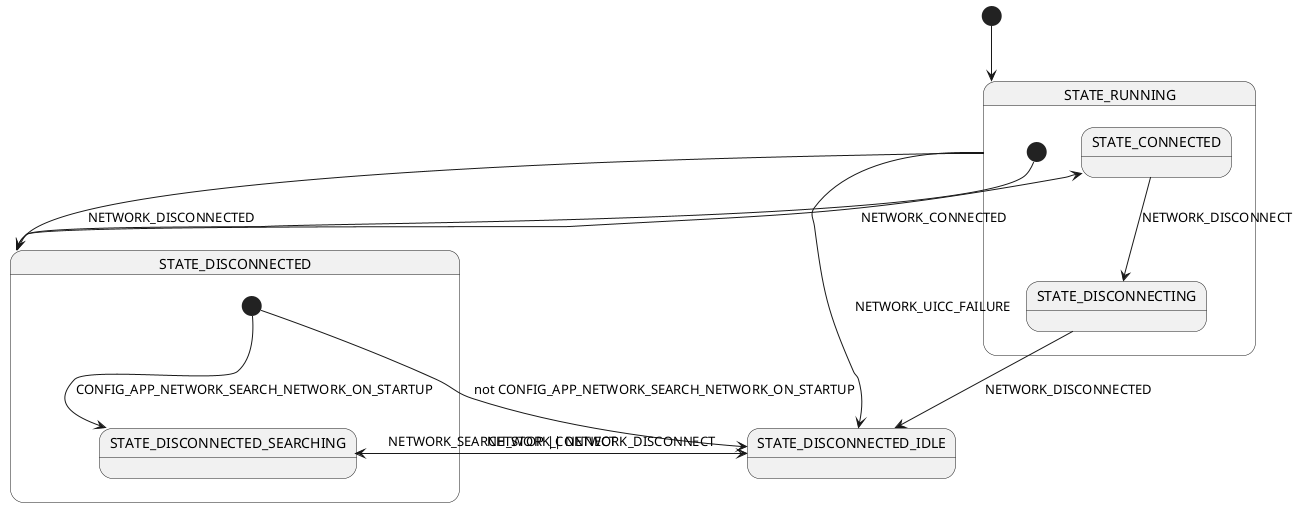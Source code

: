 @startuml
state STATE_RUNNING

[*] --> STATE_RUNNING

STATE_RUNNING --> STATE_DISCONNECTED: NETWORK_DISCONNECTED
STATE_RUNNING --> STATE_DISCONNECTED_IDLE: NETWORK_UICC_FAILURE

state STATE_RUNNING {
    state STATE_DISCONNECTED
    state STATE_CONNECTED
    state STATE_DISCONNECTING

    [*] --> STATE_DISCONNECTED

    STATE_DISCONNECTED --> STATE_CONNECTED: NETWORK_CONNECTED
    STATE_CONNECTED --> STATE_DISCONNECTING: NETWORK_DISCONNECT
    STATE_DISCONNECTING --> STATE_DISCONNECTED_IDLE: NETWORK_DISCONNECTED

    state STATE_DISCONNECTED {
        state STATE_DISCONNECTED_IDLE
        state STATE_DISCONNECTED_SEARCHING

        [*] --> STATE_DISCONNECTED_SEARCHING : CONFIG_APP_NETWORK_SEARCH_NETWORK_ON_STARTUP
        [*] --> STATE_DISCONNECTED_IDLE : not CONFIG_APP_NETWORK_SEARCH_NETWORK_ON_STARTUP

        STATE_DISCONNECTED_SEARCHING --> STATE_DISCONNECTED_IDLE: NETWORK_SEARCH_STOP || NETWORK_DISCONNECT
        STATE_DISCONNECTED_IDLE --> STATE_DISCONNECTED_SEARCHING: NETWORK_CONNECT
    }
}
@enduml
